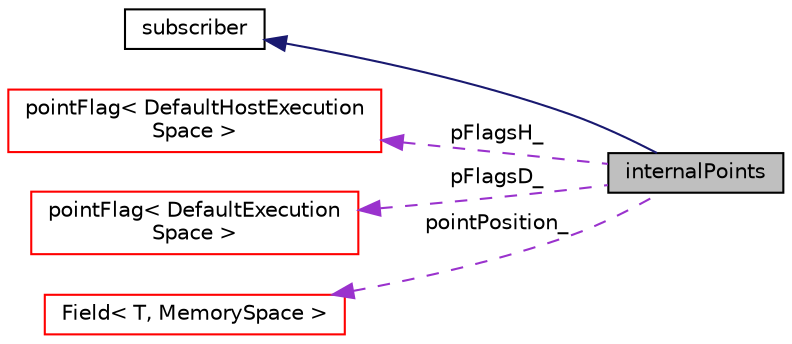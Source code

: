 digraph "internalPoints"
{
 // LATEX_PDF_SIZE
  edge [fontname="Helvetica",fontsize="10",labelfontname="Helvetica",labelfontsize="10"];
  node [fontname="Helvetica",fontsize="10",shape=record];
  rankdir="LR";
  Node1 [label="internalPoints",height=0.2,width=0.4,color="black", fillcolor="grey75", style="filled", fontcolor="black",tooltip=" "];
  Node2 -> Node1 [dir="back",color="midnightblue",fontsize="10",style="solid",fontname="Helvetica"];
  Node2 [label="subscriber",height=0.2,width=0.4,color="black", fillcolor="white", style="filled",URL="$classpFlow_1_1subscriber.html",tooltip=" "];
  Node3 -> Node1 [dir="back",color="darkorchid3",fontsize="10",style="dashed",label=" pFlagsH_" ,fontname="Helvetica"];
  Node3 [label="pointFlag\< DefaultHostExecution\lSpace \>",height=0.2,width=0.4,color="red", fillcolor="white", style="filled",URL="$classpFlow_1_1pointFlag.html",tooltip=" "];
  Node9 -> Node1 [dir="back",color="darkorchid3",fontsize="10",style="dashed",label=" pFlagsD_" ,fontname="Helvetica"];
  Node9 [label="pointFlag\< DefaultExecution\lSpace \>",height=0.2,width=0.4,color="red", fillcolor="white", style="filled",URL="$classpFlow_1_1pointFlag.html",tooltip=" "];
  Node10 -> Node1 [dir="back",color="darkorchid3",fontsize="10",style="dashed",label=" pointPosition_" ,fontname="Helvetica"];
  Node10 [label="Field\< T, MemorySpace \>",height=0.2,width=0.4,color="red", fillcolor="white", style="filled",URL="$classpFlow_1_1Field.html",tooltip=" "];
}
